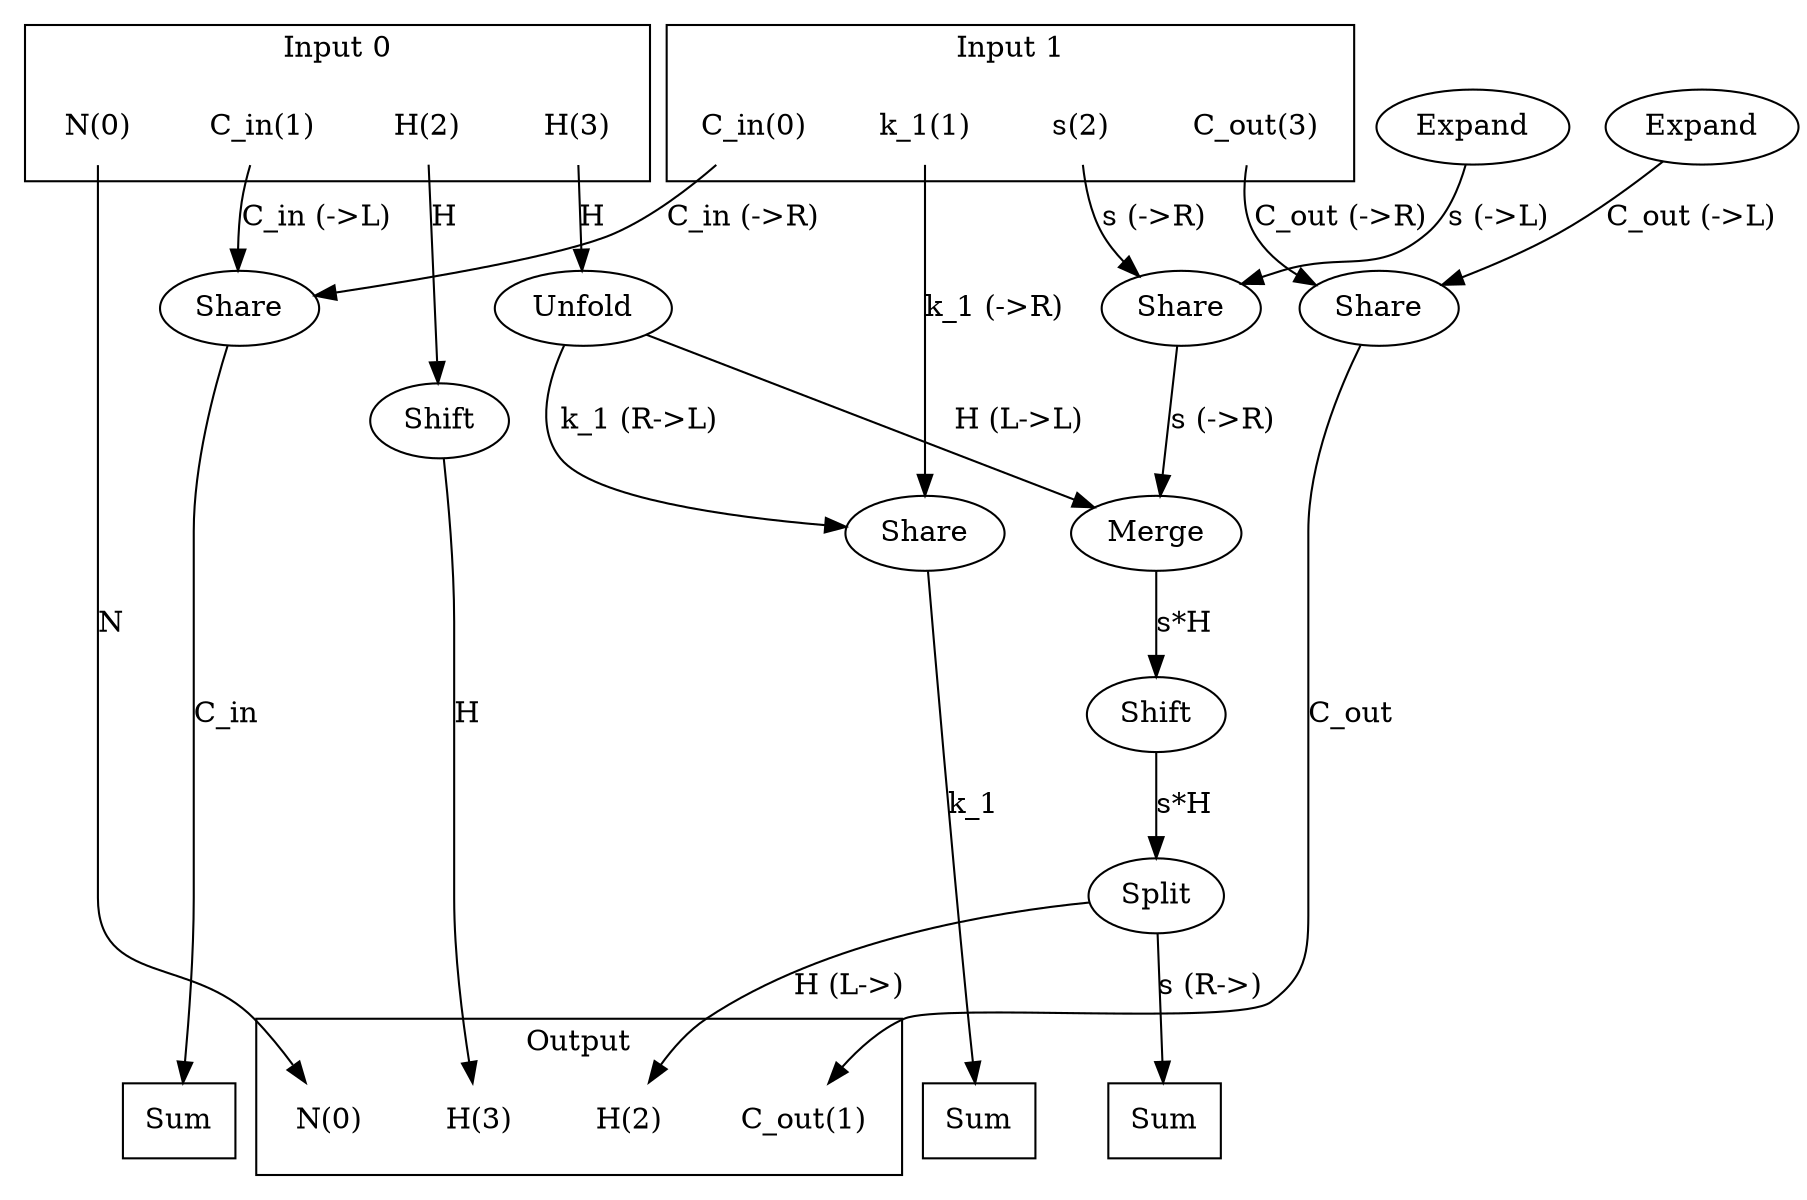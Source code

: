 digraph kernel {
newrank = true;
op_0x5566a540e500 [label="Share"];
op_0x5566a540e5f0 [label="Share"];
op_0x5566a540e910 [label="Share"];
op_0x5566a540e960 [label="Share"];
op_0x5566a540eab8 [label="Expand"];
op_0x5566a540eaf8 [label="Expand"];
op_0x5566a540f3b0 [label="Shift"];
op_0x5566a540f440 [label="Shift"];
op_0x5566a5411370 [label="Merge"];
op_0x5566a5413b60 [label="Split"];
op_0x5566a7544800 [label="Unfold"];
reduce_0x7f23c0002ce8 [label="Sum", shape=box];
reduce_0x7f23c0001a98 [label="Sum", shape=box];
reduce_0x7f23c0005b48 [label="Sum", shape=box];
subgraph cluster_out {
label = "Output";
out_0 [label="N(0)", shape=none];
out_1 [label="C_out(1)", shape=none];
out_2 [label="H(2)", shape=none];
out_3 [label="H(3)", shape=none];
}
{ rank = same;
reduce_0x7f23c0002ce8;
reduce_0x7f23c0001a98;
reduce_0x7f23c0005b48;
out_0;
out_1;
out_2;
out_3;
}
subgraph cluster_in_0 {
label = "Input 0";
in_0_0 [label="N(0)", shape=none];
in_0_1 [label="C_in(1)", shape=none];
in_0_2 [label="H(2)", shape=none];
in_0_3 [label="H(3)", shape=none];
}
subgraph cluster_in_1 {
label = "Input 1";
in_1_0 [label="C_in(0)", shape=none];
in_1_1 [label="k_1(1)", shape=none];
in_1_2 [label="s(2)", shape=none];
in_1_3 [label="C_out(3)", shape=none];
}
{ rank = same;
in_0_0;
in_0_1;
in_0_2;
in_0_3;
in_1_0;
in_1_1;
in_1_2;
in_1_3;
}
in_0_0 -> out_0 [label="N"];
in_0_1 -> op_0x5566a540e910 [label="C_in (->L)"];
in_0_2 -> op_0x5566a540f3b0 [label="H"];
in_0_3 -> op_0x5566a7544800 [label="H"];
in_1_0 -> op_0x5566a540e910 [label="C_in (->R)"];
in_1_1 -> op_0x5566a540e5f0 [label="k_1 (->R)"];
in_1_2 -> op_0x5566a540e960 [label="s (->R)"];
in_1_3 -> op_0x5566a540e500 [label="C_out (->R)"];
op_0x5566a540eab8 -> op_0x5566a540e500 [label="C_out (->L)"];
op_0x5566a7544800 -> op_0x5566a540e5f0 [label="k_1 (R->L)"];
op_0x5566a540eaf8 -> op_0x5566a540e960 [label="s (->L)"];
op_0x5566a5411370 -> op_0x5566a540f440 [label="s*H"];
op_0x5566a7544800 -> op_0x5566a5411370 [label="H (L->L)"];
op_0x5566a540e960 -> op_0x5566a5411370 [label="s (->R)"];
op_0x5566a540f440 -> op_0x5566a5413b60 [label="s*H"];
op_0x5566a540e500 -> out_1 [label="C_out"];
op_0x5566a5413b60 -> out_2 [label="H (L->)"];
op_0x5566a540f3b0 -> out_3 [label="H"];
op_0x5566a540e5f0 -> reduce_0x7f23c0001a98 [label="k_1"];
op_0x5566a5413b60 -> reduce_0x7f23c0002ce8 [label="s (R->)"];
op_0x5566a540e910 -> reduce_0x7f23c0005b48 [label="C_in"];
}
